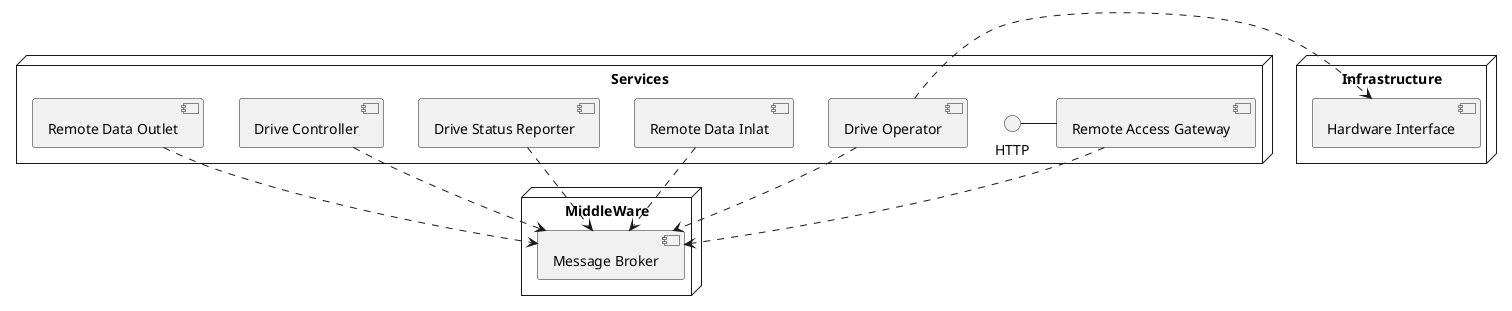 @startuml

node "Services" {
  [Remote Access Gateway] as RAG
  [Remote Data Inlat]     as RDI
  [Drive Status Reporter] as DSR
  [Drive Controller]      as DC
  [Drive Operator]        as DO
  [Remote Data Outlet]    as RDO

  HTTP - RAG
}

node "MiddleWare" {
  [Message Broker] as MB
}

node "Infrastructure" {
  [Hardware Interface] as HI
}

RAG .down.> MB
RDI .down.> MB
DSR .down.> MB
DC  .down.> MB
DO  .down.> MB
RDO .down.> MB

DO .right.> HI

@enduml
